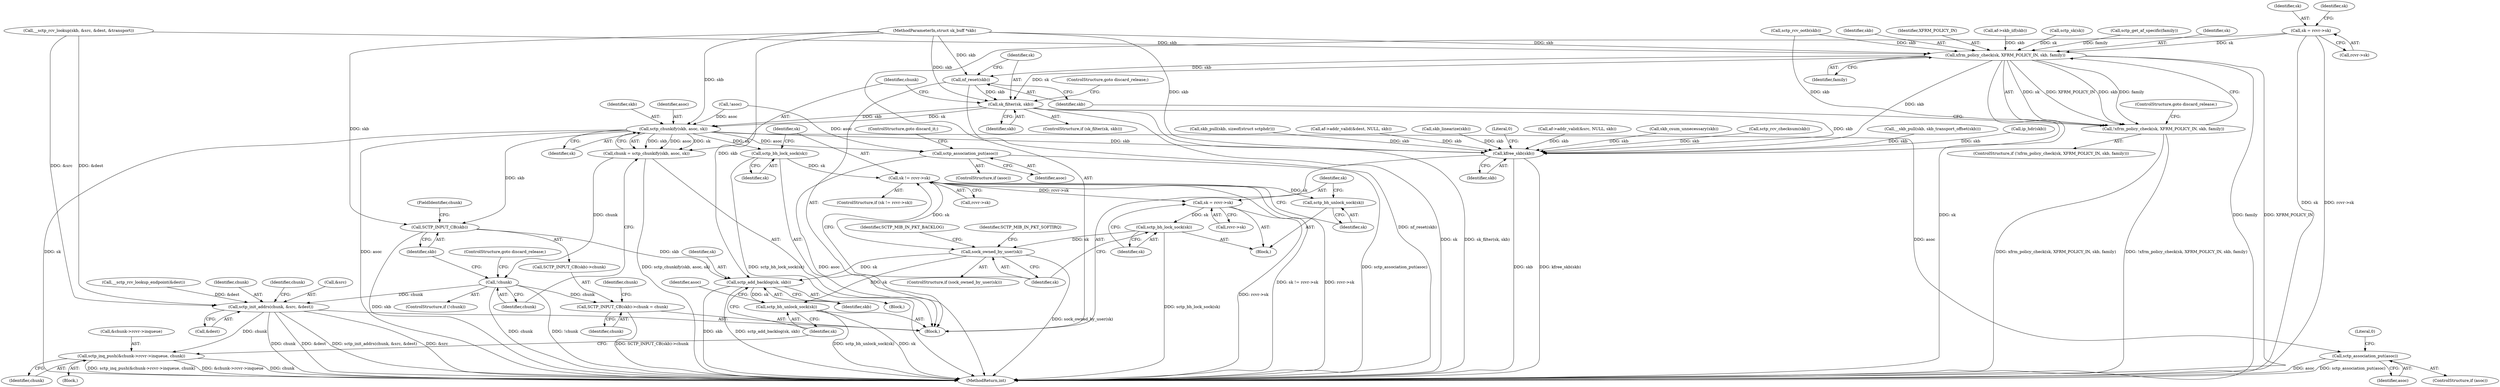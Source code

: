 digraph "0_linux_ae53b5bd77719fed58086c5be60ce4f22bffe1c6@pointer" {
"1000258" [label="(Call,sk = rcvr->sk)"];
"1000320" [label="(Call,xfrm_policy_check(sk, XFRM_POLICY_IN, skb, family))"];
"1000319" [label="(Call,!xfrm_policy_check(sk, XFRM_POLICY_IN, skb, family))"];
"1000326" [label="(Call,nf_reset(skb))"];
"1000329" [label="(Call,sk_filter(sk, skb))"];
"1000335" [label="(Call,sctp_chunkify(skb, asoc, sk))"];
"1000333" [label="(Call,chunk = sctp_chunkify(skb, asoc, sk))"];
"1000340" [label="(Call,!chunk)"];
"1000343" [label="(Call,SCTP_INPUT_CB(skb)->chunk = chunk)"];
"1000359" [label="(Call,sctp_init_addrs(chunk, &src, &dest))"];
"1000401" [label="(Call,sctp_inq_push(&chunk->rcvr->inqueue, chunk))"];
"1000345" [label="(Call,SCTP_INPUT_CB(skb))"];
"1000394" [label="(Call,sctp_add_backlog(sk, skb))"];
"1000409" [label="(Call,sctp_bh_unlock_sock(sk))"];
"1000370" [label="(Call,sctp_bh_lock_sock(sk))"];
"1000373" [label="(Call,sk != rcvr->sk)"];
"1000379" [label="(Call,sctp_bh_unlock_sock(sk))"];
"1000381" [label="(Call,sk = rcvr->sk)"];
"1000386" [label="(Call,sctp_bh_lock_sock(sk))"];
"1000389" [label="(Call,sock_owned_by_user(sk))"];
"1000413" [label="(Call,sctp_association_put(asoc))"];
"1000423" [label="(Call,kfree_skb(skb))"];
"1000430" [label="(Call,sctp_association_put(asoc))"];
"1000312" [label="(Call,sctp_rcv_ootb(skb))"];
"1000339" [label="(ControlStructure,if (!chunk))"];
"1000296" [label="(Call,sctp_sk(sk))"];
"1000412" [label="(Identifier,asoc)"];
"1000332" [label="(ControlStructure,goto discard_release;)"];
"1000334" [label="(Identifier,chunk)"];
"1000331" [label="(Identifier,skb)"];
"1000375" [label="(Call,rcvr->sk)"];
"1000409" [label="(Call,sctp_bh_unlock_sock(sk))"];
"1000367" [label="(Identifier,chunk)"];
"1000243" [label="(Call,__sctp_rcv_lookup_endpoint(&dest))"];
"1000340" [label="(Call,!chunk)"];
"1000389" [label="(Call,sock_owned_by_user(sk))"];
"1000363" [label="(Call,&dest)"];
"1000360" [label="(Identifier,chunk)"];
"1000390" [label="(Identifier,sk)"];
"1000326" [label="(Call,nf_reset(skb))"];
"1000196" [label="(Call,sctp_get_af_specific(family))"];
"1000335" [label="(Call,sctp_chunkify(skb, asoc, sk))"];
"1000344" [label="(Call,SCTP_INPUT_CB(skb)->chunk)"];
"1000342" [label="(ControlStructure,goto discard_release;)"];
"1000402" [label="(Call,&chunk->rcvr->inqueue)"];
"1000396" [label="(Identifier,skb)"];
"1000400" [label="(Identifier,SCTP_MIB_IN_PKT_SOFTIRQ)"];
"1000424" [label="(Identifier,skb)"];
"1000373" [label="(Call,sk != rcvr->sk)"];
"1000359" [label="(Call,sctp_init_addrs(chunk, &src, &dest))"];
"1000382" [label="(Identifier,sk)"];
"1000260" [label="(Call,rcvr->sk)"];
"1000395" [label="(Identifier,sk)"];
"1000153" [label="(Call,__skb_pull(skb, skb_transport_offset(skb)))"];
"1000336" [label="(Identifier,skb)"];
"1000387" [label="(Identifier,sk)"];
"1000230" [label="(Call,__sctp_rcv_lookup(skb, &src, &dest, &transport))"];
"1000346" [label="(Identifier,skb)"];
"1000388" [label="(ControlStructure,if (sock_owned_by_user(sk)))"];
"1000435" [label="(ControlStructure,goto discard_it;)"];
"1000320" [label="(Call,xfrm_policy_check(sk, XFRM_POLICY_IN, skb, family))"];
"1000371" [label="(Identifier,sk)"];
"1000341" [label="(Identifier,chunk)"];
"1000391" [label="(Block,)"];
"1000423" [label="(Call,kfree_skb(skb))"];
"1000408" [label="(Identifier,chunk)"];
"1000372" [label="(ControlStructure,if (sk != rcvr->sk))"];
"1000351" [label="(Identifier,chunk)"];
"1000191" [label="(Call,ip_hdr(skb))"];
"1000386" [label="(Call,sctp_bh_lock_sock(sk))"];
"1000328" [label="(ControlStructure,if (sk_filter(sk, skb)))"];
"1000383" [label="(Call,rcvr->sk)"];
"1000374" [label="(Identifier,sk)"];
"1000175" [label="(Call,skb_pull(skb, sizeof(struct sctphdr)))"];
"1000347" [label="(FieldIdentifier,chunk)"];
"1000410" [label="(Identifier,sk)"];
"1000222" [label="(Call,af->addr_valid(&dest, NULL, skb))"];
"1000401" [label="(Call,sctp_inq_push(&chunk->rcvr->inqueue, chunk))"];
"1000398" [label="(Block,)"];
"1000146" [label="(Call,skb_linearize(skb))"];
"1000117" [label="(MethodParameterIn,struct sk_buff *skb)"];
"1000345" [label="(Call,SCTP_INPUT_CB(skb))"];
"1000333" [label="(Call,chunk = sctp_chunkify(skb, asoc, sk))"];
"1000380" [label="(Identifier,sk)"];
"1000394" [label="(Call,sctp_add_backlog(sk, skb))"];
"1000381" [label="(Call,sk = rcvr->sk)"];
"1000426" [label="(Literal,0)"];
"1000431" [label="(Identifier,asoc)"];
"1000414" [label="(Identifier,asoc)"];
"1000259" [label="(Identifier,sk)"];
"1000321" [label="(Identifier,sk)"];
"1000330" [label="(Identifier,sk)"];
"1000428" [label="(ControlStructure,if (asoc))"];
"1000419" [label="(Literal,0)"];
"1000118" [label="(Block,)"];
"1000430" [label="(Call,sctp_association_put(asoc))"];
"1000343" [label="(Call,SCTP_INPUT_CB(skb)->chunk = chunk)"];
"1000378" [label="(Block,)"];
"1000329" [label="(Call,sk_filter(sk, skb))"];
"1000327" [label="(Identifier,skb)"];
"1000348" [label="(Identifier,chunk)"];
"1000258" [label="(Call,sk = rcvr->sk)"];
"1000216" [label="(Call,af->addr_valid(&src, NULL, skb))"];
"1000361" [label="(Call,&src)"];
"1000318" [label="(ControlStructure,if (!xfrm_policy_check(sk, XFRM_POLICY_IN, skb, family)))"];
"1000319" [label="(Call,!xfrm_policy_check(sk, XFRM_POLICY_IN, skb, family))"];
"1000411" [label="(ControlStructure,if (asoc))"];
"1000324" [label="(Identifier,family)"];
"1000323" [label="(Identifier,skb)"];
"1000325" [label="(ControlStructure,goto discard_release;)"];
"1000379" [label="(Call,sctp_bh_unlock_sock(sk))"];
"1000322" [label="(Identifier,XFRM_POLICY_IN)"];
"1000338" [label="(Identifier,sk)"];
"1000337" [label="(Identifier,asoc)"];
"1000308" [label="(Call,!asoc)"];
"1000413" [label="(Call,sctp_association_put(asoc))"];
"1000168" [label="(Call,skb_csum_unnecessary(skb))"];
"1000272" [label="(Call,af->skb_iif(skb))"];
"1000266" [label="(Identifier,sk)"];
"1000393" [label="(Identifier,SCTP_MIB_IN_PKT_BACKLOG)"];
"1000171" [label="(Call,sctp_rcv_checksum(skb))"];
"1000436" [label="(MethodReturn,int)"];
"1000370" [label="(Call,sctp_bh_lock_sock(sk))"];
"1000258" -> "1000118"  [label="AST: "];
"1000258" -> "1000260"  [label="CFG: "];
"1000259" -> "1000258"  [label="AST: "];
"1000260" -> "1000258"  [label="AST: "];
"1000266" -> "1000258"  [label="CFG: "];
"1000258" -> "1000436"  [label="DDG: sk"];
"1000258" -> "1000436"  [label="DDG: rcvr->sk"];
"1000258" -> "1000320"  [label="DDG: sk"];
"1000320" -> "1000319"  [label="AST: "];
"1000320" -> "1000324"  [label="CFG: "];
"1000321" -> "1000320"  [label="AST: "];
"1000322" -> "1000320"  [label="AST: "];
"1000323" -> "1000320"  [label="AST: "];
"1000324" -> "1000320"  [label="AST: "];
"1000319" -> "1000320"  [label="CFG: "];
"1000320" -> "1000436"  [label="DDG: family"];
"1000320" -> "1000436"  [label="DDG: XFRM_POLICY_IN"];
"1000320" -> "1000436"  [label="DDG: sk"];
"1000320" -> "1000319"  [label="DDG: sk"];
"1000320" -> "1000319"  [label="DDG: XFRM_POLICY_IN"];
"1000320" -> "1000319"  [label="DDG: skb"];
"1000320" -> "1000319"  [label="DDG: family"];
"1000296" -> "1000320"  [label="DDG: sk"];
"1000312" -> "1000320"  [label="DDG: skb"];
"1000230" -> "1000320"  [label="DDG: skb"];
"1000272" -> "1000320"  [label="DDG: skb"];
"1000117" -> "1000320"  [label="DDG: skb"];
"1000196" -> "1000320"  [label="DDG: family"];
"1000320" -> "1000326"  [label="DDG: skb"];
"1000320" -> "1000329"  [label="DDG: sk"];
"1000320" -> "1000423"  [label="DDG: skb"];
"1000319" -> "1000318"  [label="AST: "];
"1000325" -> "1000319"  [label="CFG: "];
"1000327" -> "1000319"  [label="CFG: "];
"1000319" -> "1000436"  [label="DDG: !xfrm_policy_check(sk, XFRM_POLICY_IN, skb, family)"];
"1000319" -> "1000436"  [label="DDG: xfrm_policy_check(sk, XFRM_POLICY_IN, skb, family)"];
"1000326" -> "1000118"  [label="AST: "];
"1000326" -> "1000327"  [label="CFG: "];
"1000327" -> "1000326"  [label="AST: "];
"1000330" -> "1000326"  [label="CFG: "];
"1000326" -> "1000436"  [label="DDG: nf_reset(skb)"];
"1000117" -> "1000326"  [label="DDG: skb"];
"1000326" -> "1000329"  [label="DDG: skb"];
"1000329" -> "1000328"  [label="AST: "];
"1000329" -> "1000331"  [label="CFG: "];
"1000330" -> "1000329"  [label="AST: "];
"1000331" -> "1000329"  [label="AST: "];
"1000332" -> "1000329"  [label="CFG: "];
"1000334" -> "1000329"  [label="CFG: "];
"1000329" -> "1000436"  [label="DDG: sk_filter(sk, skb)"];
"1000329" -> "1000436"  [label="DDG: sk"];
"1000117" -> "1000329"  [label="DDG: skb"];
"1000329" -> "1000335"  [label="DDG: skb"];
"1000329" -> "1000335"  [label="DDG: sk"];
"1000329" -> "1000423"  [label="DDG: skb"];
"1000335" -> "1000333"  [label="AST: "];
"1000335" -> "1000338"  [label="CFG: "];
"1000336" -> "1000335"  [label="AST: "];
"1000337" -> "1000335"  [label="AST: "];
"1000338" -> "1000335"  [label="AST: "];
"1000333" -> "1000335"  [label="CFG: "];
"1000335" -> "1000436"  [label="DDG: sk"];
"1000335" -> "1000436"  [label="DDG: asoc"];
"1000335" -> "1000333"  [label="DDG: skb"];
"1000335" -> "1000333"  [label="DDG: asoc"];
"1000335" -> "1000333"  [label="DDG: sk"];
"1000117" -> "1000335"  [label="DDG: skb"];
"1000308" -> "1000335"  [label="DDG: asoc"];
"1000335" -> "1000345"  [label="DDG: skb"];
"1000335" -> "1000370"  [label="DDG: sk"];
"1000335" -> "1000413"  [label="DDG: asoc"];
"1000335" -> "1000423"  [label="DDG: skb"];
"1000335" -> "1000430"  [label="DDG: asoc"];
"1000333" -> "1000118"  [label="AST: "];
"1000334" -> "1000333"  [label="AST: "];
"1000341" -> "1000333"  [label="CFG: "];
"1000333" -> "1000436"  [label="DDG: sctp_chunkify(skb, asoc, sk)"];
"1000333" -> "1000340"  [label="DDG: chunk"];
"1000340" -> "1000339"  [label="AST: "];
"1000340" -> "1000341"  [label="CFG: "];
"1000341" -> "1000340"  [label="AST: "];
"1000342" -> "1000340"  [label="CFG: "];
"1000346" -> "1000340"  [label="CFG: "];
"1000340" -> "1000436"  [label="DDG: !chunk"];
"1000340" -> "1000436"  [label="DDG: chunk"];
"1000340" -> "1000343"  [label="DDG: chunk"];
"1000340" -> "1000359"  [label="DDG: chunk"];
"1000343" -> "1000118"  [label="AST: "];
"1000343" -> "1000348"  [label="CFG: "];
"1000344" -> "1000343"  [label="AST: "];
"1000348" -> "1000343"  [label="AST: "];
"1000351" -> "1000343"  [label="CFG: "];
"1000343" -> "1000436"  [label="DDG: SCTP_INPUT_CB(skb)->chunk"];
"1000359" -> "1000118"  [label="AST: "];
"1000359" -> "1000363"  [label="CFG: "];
"1000360" -> "1000359"  [label="AST: "];
"1000361" -> "1000359"  [label="AST: "];
"1000363" -> "1000359"  [label="AST: "];
"1000367" -> "1000359"  [label="CFG: "];
"1000359" -> "1000436"  [label="DDG: &src"];
"1000359" -> "1000436"  [label="DDG: chunk"];
"1000359" -> "1000436"  [label="DDG: &dest"];
"1000359" -> "1000436"  [label="DDG: sctp_init_addrs(chunk, &src, &dest)"];
"1000230" -> "1000359"  [label="DDG: &src"];
"1000230" -> "1000359"  [label="DDG: &dest"];
"1000243" -> "1000359"  [label="DDG: &dest"];
"1000359" -> "1000401"  [label="DDG: chunk"];
"1000401" -> "1000398"  [label="AST: "];
"1000401" -> "1000408"  [label="CFG: "];
"1000402" -> "1000401"  [label="AST: "];
"1000408" -> "1000401"  [label="AST: "];
"1000410" -> "1000401"  [label="CFG: "];
"1000401" -> "1000436"  [label="DDG: sctp_inq_push(&chunk->rcvr->inqueue, chunk)"];
"1000401" -> "1000436"  [label="DDG: &chunk->rcvr->inqueue"];
"1000401" -> "1000436"  [label="DDG: chunk"];
"1000345" -> "1000344"  [label="AST: "];
"1000345" -> "1000346"  [label="CFG: "];
"1000346" -> "1000345"  [label="AST: "];
"1000347" -> "1000345"  [label="CFG: "];
"1000345" -> "1000436"  [label="DDG: skb"];
"1000117" -> "1000345"  [label="DDG: skb"];
"1000345" -> "1000394"  [label="DDG: skb"];
"1000394" -> "1000391"  [label="AST: "];
"1000394" -> "1000396"  [label="CFG: "];
"1000395" -> "1000394"  [label="AST: "];
"1000396" -> "1000394"  [label="AST: "];
"1000410" -> "1000394"  [label="CFG: "];
"1000394" -> "1000436"  [label="DDG: skb"];
"1000394" -> "1000436"  [label="DDG: sctp_add_backlog(sk, skb)"];
"1000389" -> "1000394"  [label="DDG: sk"];
"1000117" -> "1000394"  [label="DDG: skb"];
"1000394" -> "1000409"  [label="DDG: sk"];
"1000409" -> "1000118"  [label="AST: "];
"1000409" -> "1000410"  [label="CFG: "];
"1000410" -> "1000409"  [label="AST: "];
"1000412" -> "1000409"  [label="CFG: "];
"1000409" -> "1000436"  [label="DDG: sctp_bh_unlock_sock(sk)"];
"1000409" -> "1000436"  [label="DDG: sk"];
"1000389" -> "1000409"  [label="DDG: sk"];
"1000370" -> "1000118"  [label="AST: "];
"1000370" -> "1000371"  [label="CFG: "];
"1000371" -> "1000370"  [label="AST: "];
"1000374" -> "1000370"  [label="CFG: "];
"1000370" -> "1000436"  [label="DDG: sctp_bh_lock_sock(sk)"];
"1000370" -> "1000373"  [label="DDG: sk"];
"1000373" -> "1000372"  [label="AST: "];
"1000373" -> "1000375"  [label="CFG: "];
"1000374" -> "1000373"  [label="AST: "];
"1000375" -> "1000373"  [label="AST: "];
"1000380" -> "1000373"  [label="CFG: "];
"1000390" -> "1000373"  [label="CFG: "];
"1000373" -> "1000436"  [label="DDG: rcvr->sk"];
"1000373" -> "1000436"  [label="DDG: sk != rcvr->sk"];
"1000373" -> "1000379"  [label="DDG: sk"];
"1000373" -> "1000381"  [label="DDG: rcvr->sk"];
"1000373" -> "1000389"  [label="DDG: sk"];
"1000379" -> "1000378"  [label="AST: "];
"1000379" -> "1000380"  [label="CFG: "];
"1000380" -> "1000379"  [label="AST: "];
"1000382" -> "1000379"  [label="CFG: "];
"1000381" -> "1000378"  [label="AST: "];
"1000381" -> "1000383"  [label="CFG: "];
"1000382" -> "1000381"  [label="AST: "];
"1000383" -> "1000381"  [label="AST: "];
"1000387" -> "1000381"  [label="CFG: "];
"1000381" -> "1000436"  [label="DDG: rcvr->sk"];
"1000381" -> "1000386"  [label="DDG: sk"];
"1000386" -> "1000378"  [label="AST: "];
"1000386" -> "1000387"  [label="CFG: "];
"1000387" -> "1000386"  [label="AST: "];
"1000390" -> "1000386"  [label="CFG: "];
"1000386" -> "1000436"  [label="DDG: sctp_bh_lock_sock(sk)"];
"1000386" -> "1000389"  [label="DDG: sk"];
"1000389" -> "1000388"  [label="AST: "];
"1000389" -> "1000390"  [label="CFG: "];
"1000390" -> "1000389"  [label="AST: "];
"1000393" -> "1000389"  [label="CFG: "];
"1000400" -> "1000389"  [label="CFG: "];
"1000389" -> "1000436"  [label="DDG: sock_owned_by_user(sk)"];
"1000413" -> "1000411"  [label="AST: "];
"1000413" -> "1000414"  [label="CFG: "];
"1000414" -> "1000413"  [label="AST: "];
"1000419" -> "1000413"  [label="CFG: "];
"1000413" -> "1000436"  [label="DDG: asoc"];
"1000413" -> "1000436"  [label="DDG: sctp_association_put(asoc)"];
"1000423" -> "1000118"  [label="AST: "];
"1000423" -> "1000424"  [label="CFG: "];
"1000424" -> "1000423"  [label="AST: "];
"1000426" -> "1000423"  [label="CFG: "];
"1000423" -> "1000436"  [label="DDG: kfree_skb(skb)"];
"1000423" -> "1000436"  [label="DDG: skb"];
"1000168" -> "1000423"  [label="DDG: skb"];
"1000222" -> "1000423"  [label="DDG: skb"];
"1000312" -> "1000423"  [label="DDG: skb"];
"1000175" -> "1000423"  [label="DDG: skb"];
"1000153" -> "1000423"  [label="DDG: skb"];
"1000216" -> "1000423"  [label="DDG: skb"];
"1000171" -> "1000423"  [label="DDG: skb"];
"1000146" -> "1000423"  [label="DDG: skb"];
"1000191" -> "1000423"  [label="DDG: skb"];
"1000117" -> "1000423"  [label="DDG: skb"];
"1000430" -> "1000428"  [label="AST: "];
"1000430" -> "1000431"  [label="CFG: "];
"1000431" -> "1000430"  [label="AST: "];
"1000435" -> "1000430"  [label="CFG: "];
"1000430" -> "1000436"  [label="DDG: asoc"];
"1000430" -> "1000436"  [label="DDG: sctp_association_put(asoc)"];
"1000308" -> "1000430"  [label="DDG: asoc"];
}
